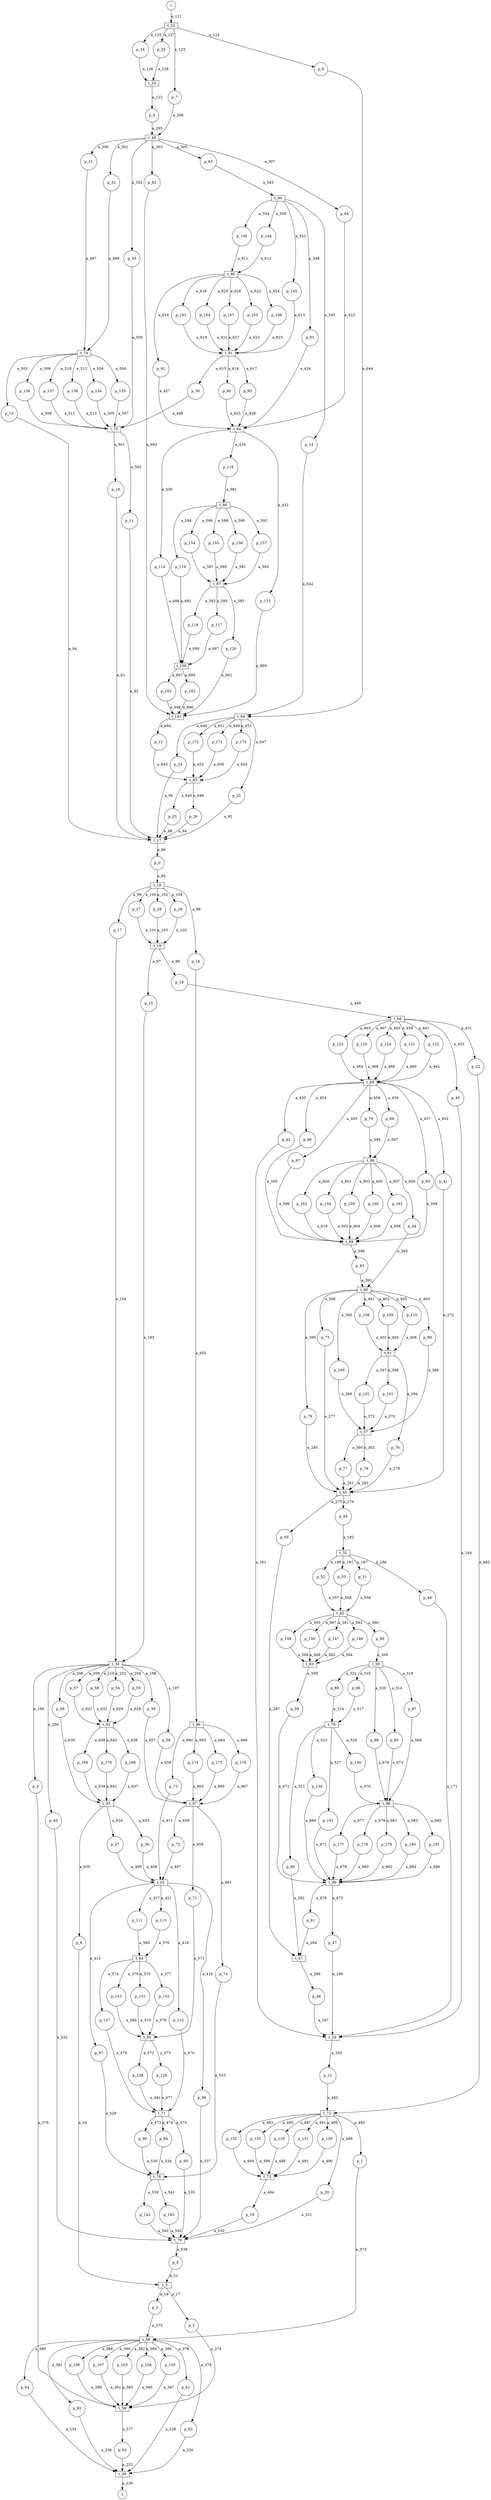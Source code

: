 digraph G {
subgraph place
 {
graph [shape=circle,color=gray];
node [shape=circle];
i;
o;
p_0;
p_1;
p_10;
p_100;
p_101;
p_102;
p_103;
p_104;
p_105;
p_106;
p_107;
p_108;
p_109;
p_11;
p_110;
p_111;
p_112;
p_113;
p_114;
p_115;
p_116;
p_117;
p_118;
p_119;
p_12;
p_120;
p_121;
p_122;
p_123;
p_124;
p_125;
p_126;
p_127;
p_128;
p_129;
p_13;
p_130;
p_131;
p_132;
p_133;
p_134;
p_135;
p_136;
p_137;
p_138;
p_139;
p_14;
p_140;
p_141;
p_142;
p_143;
p_144;
p_145;
p_146;
p_147;
p_148;
p_149;
p_15;
p_150;
p_151;
p_152;
p_153;
p_154;
p_155;
p_156;
p_157;
p_158;
p_159;
p_16;
p_160;
p_161;
p_162;
p_163;
p_164;
p_165;
p_166;
p_167;
p_168;
p_169;
p_17;
p_170;
p_171;
p_172;
p_173;
p_174;
p_175;
p_176;
p_177;
p_178;
p_179;
p_18;
p_180;
p_181;
p_182;
p_183;
p_19;
p_2;
p_20;
p_21;
p_22;
p_23;
p_24;
p_25;
p_26;
p_27;
p_28;
p_29;
p_3;
p_30;
p_31;
p_32;
p_33;
p_34;
p_35;
p_36;
p_37;
p_38;
p_39;
p_4;
p_40;
p_41;
p_42;
p_43;
p_44;
p_45;
p_46;
p_47;
p_48;
p_49;
p_5;
p_50;
p_51;
p_52;
p_53;
p_54;
p_55;
p_56;
p_57;
p_58;
p_59;
p_6;
p_60;
p_61;
p_62;
p_63;
p_64;
p_65;
p_66;
p_67;
p_68;
p_69;
p_7;
p_70;
p_71;
p_72;
p_73;
p_74;
p_75;
p_76;
p_77;
p_78;
p_79;
p_8;
p_80;
p_81;
p_82;
p_83;
p_84;
p_85;
p_86;
p_87;
p_88;
p_89;
p_9;
p_90;
p_91;
p_92;
p_93;
p_94;
p_95;
p_96;
p_97;
p_98;
p_99;
}
subgraph transitions
 {
node [shape=rect,height=0.2];
t_100;
t_101;
t_17;
t_18;
t_19;
t_22;
t_23;
t_29;
t_32;
t_34;
t_39;
t_45;
t_47;
t_48;
t_5;
t_50;
t_57;
t_58;
t_59;
t_60;
t_61;
t_62;
t_64;
t_68;
t_69;
t_71;
t_72;
t_73;
t_74;
t_75;
t_76;
t_78;
t_79;
t_80;
t_82;
t_83;
t_84;
t_85;
t_86;
t_87;
t_88;
t_89;
t_90;
t_91;
t_92;
t_93;
t_94;
t_95;
t_96;
t_97;
t_98;
t_99;
}
t_18->p_27[label="a_100"]
p_27->t_19[label="a_101"]
t_18->p_28[label="a_102"]
p_28->t_19[label="a_103"]
t_18->p_29[label="a_104"]
p_29->t_19[label="a_105"]
i->t_22[label="a_121"]
t_23->p_9[label="a_122"]
t_22->p_7[label="a_123"]
t_22->p_8[label="a_124"]
t_22->p_34[label="a_125"]
p_34->t_23[label="a_126"]
t_22->p_35[label="a_127"]
p_35->t_23[label="a_128"]
p_42->t_29[label="a_161"]
p_45->t_29[label="a_164"]
t_29->p_21[label="a_165"]
p_46->t_29[label="a_167"]
p_47->t_29[label="a_169"]
t_5->p_2[label="a_17"]
p_48->t_29[label="a_171"]
p_49->t_32[label="a_182"]
t_32->p_48[label="a_186"]
t_32->p_51[label="a_187"]
t_32->p_52[label="a_189"]
t_5->p_3[label="a_19"]
t_32->p_53[label="a_191"]
p_15->t_34[label="a_193"]
p_17->t_34[label="a_194"]
t_34->p_38[label="a_197"]
t_34->p_39[label="a_198"]
t_34->p_4[label="a_199"]
t_34->p_40[label="a_200"]
t_34->p_54[label="a_202"]
t_34->p_55[label="a_204"]
t_34->p_56[label="a_206"]
t_34->p_57[label="a_208"]
t_34->p_58[label="a_210"]
p_5->t_5[label="a_22"]
t_39->o[label="a_226"]
p_61->t_39[label="a_228"]
p_62->t_39[label="a_230"]
p_63->t_39[label="a_232"]
p_64->t_39[label="a_234"]
p_65->t_39[label="a_236"]
p_6->t_5[label="a_24"]
p_41->t_45[label="a_272"]
t_45->p_49[label="a_274"]
t_45->p_50[label="a_275"]
p_75->t_45[label="a_277"]
p_76->t_45[label="a_279"]
p_77->t_45[label="a_281"]
p_78->t_45[label="a_283"]
p_79->t_45[label="a_285"]
p_50->t_47[label="a_287"]
t_47->p_46[label="a_289"]
p_80->t_47[label="a_292"]
p_81->t_47[label="a_294"]
p_9->t_48[label="a_295"]
p_7->t_48[label="a_296"]
t_48->p_31[label="a_300"]
t_48->p_32[label="a_301"]
t_48->p_33[label="a_302"]
t_48->p_82[label="a_303"]
t_48->p_83[label="a_305"]
t_48->p_84[label="a_307"]
p_60->t_50[label="a_309"]
t_50->p_85[label="a_314"]
t_50->p_86[label="a_316"]
t_50->p_87[label="a_318"]
t_50->p_88[label="a_320"]
t_50->p_89[label="a_322"]
t_57->p_77[label="a_360"]
t_57->p_78[label="a_363"]
p_99->t_57[label="a_366"]
p_100->t_57[label="a_368"]
p_101->t_57[label="a_370"]
p_102->t_57[label="a_372"]
p_1->t_58[label="a_373"]
p_2->t_59[label="a_374"]
p_3->t_58[label="a_375"]
p_4->t_59[label="a_376"]
t_59->p_63[label="a_377"]
t_58->p_61[label="a_378"]
t_58->p_62[label="a_379"]
t_58->p_64[label="a_380"]
t_58->p_65[label="a_381"]
t_58->p_103[label="a_382"]
p_103->t_59[label="a_383"]
t_58->p_104[label="a_384"]
p_104->t_59[label="a_385"]
t_58->p_105[label="a_386"]
p_105->t_59[label="a_387"]
t_58->p_106[label="a_388"]
p_106->t_59[label="a_389"]
t_58->p_107[label="a_390"]
p_107->t_59[label="a_391"]
p_43->t_60[label="a_392"]
p_44->t_60[label="a_393"]
t_61->p_76[label="a_394"]
t_60->p_100[label="a_395"]
t_61->p_101[label="a_396"]
t_61->p_102[label="a_397"]
t_60->p_75[label="a_398"]
t_60->p_79[label="a_399"]
t_60->p_99[label="a_400"]
t_60->p_108[label="a_401"]
p_108->t_61[label="a_402"]
t_60->p_109[label="a_403"]
p_109->t_61[label="a_404"]
t_60->p_110[label="a_405"]
p_110->t_61[label="a_406"]
p_72->t_62[label="a_407"]
p_36->t_62[label="a_408"]
p_37->t_62[label="a_409"]
p_73->t_62[label="a_411"]
t_62->p_97[label="a_415"]
t_62->p_98[label="a_416"]
t_62->p_111[label="a_417"]
t_62->p_112[label="a_419"]
t_62->p_113[label="a_421"]
p_84->t_64[label="a_423"]
p_90->t_64[label="a_425"]
p_91->t_64[label="a_426"]
p_92->t_64[label="a_427"]
p_93->t_64[label="a_428"]
t_64->p_114[label="a_430"]
t_64->p_115[label="a_432"]
t_64->p_116[label="a_434"]
p_18->t_68[label="a_449"]
t_69->p_42[label="a_450"]
t_68->p_22[label="a_451"]
t_69->p_41[label="a_452"]
t_68->p_45[label="a_453"]
t_69->p_66[label="a_454"]
t_69->p_67[label="a_455"]
t_69->p_68[label="a_456"]
t_69->p_69[label="a_457"]
t_69->p_70[label="a_458"]
t_68->p_121[label="a_459"]
p_121->t_69[label="a_460"]
t_68->p_122[label="a_461"]
p_122->t_69[label="a_462"]
t_68->p_123[label="a_463"]
p_123->t_69[label="a_464"]
t_68->p_124[label="a_465"]
p_124->t_69[label="a_466"]
t_68->p_125[label="a_467"]
p_125->t_69[label="a_468"]
p_112->t_71[label="a_470"]
t_71->p_96[label="a_473"]
t_71->p_94[label="a_474"]
t_71->p_95[label="a_475"]
p_126->t_71[label="a_477"]
p_127->t_71[label="a_479"]
p_128->t_71[label="a_481"]
p_22->t_72[label="a_482"]
p_21->t_72[label="a_483"]
t_73->p_19[label="a_484"]
t_72->p_1[label="a_485"]
t_72->p_20[label="a_486"]
t_72->p_129[label="a_487"]
p_129->t_73[label="a_488"]
t_72->p_130[label="a_489"]
p_130->t_73[label="a_490"]
t_72->p_131[label="a_491"]
p_131->t_73[label="a_492"]
t_72->p_132[label="a_493"]
p_132->t_73[label="a_494"]
t_72->p_133[label="a_495"]
p_133->t_73[label="a_496"]
p_31->t_74[label="a_497"]
p_30->t_75[label="a_498"]
p_32->t_74[label="a_499"]
p_33->t_75[label="a_500"]
t_75->p_10[label="a_501"]
t_75->p_11[label="a_502"]
t_74->p_13[label="a_503"]
t_74->p_134[label="a_504"]
p_134->t_75[label="a_505"]
t_74->p_135[label="a_506"]
p_135->t_75[label="a_507"]
t_74->p_136[label="a_508"]
p_136->t_75[label="a_509"]
t_74->p_137[label="a_510"]
p_137->t_75[label="a_511"]
t_74->p_138[label="a_512"]
p_138->t_75[label="a_513"]
p_89->t_76[label="a_514"]
p_86->t_76[label="a_517"]
t_76->p_80[label="a_521"]
t_76->p_139[label="a_523"]
t_76->p_140[label="a_525"]
t_76->p_141[label="a_527"]
p_97->t_78[label="a_529"]
p_19->t_79[label="a_530"]
p_20->t_79[label="a_531"]
p_40->t_79[label="a_532"]
p_74->t_78[label="a_533"]
p_94->t_78[label="a_534"]
p_95->t_79[label="a_535"]
p_96->t_78[label="a_536"]
p_98->t_79[label="a_537"]
t_79->p_5[label="a_538"]
t_78->p_142[label="a_539"]
p_142->t_79[label="a_540"]
t_78->p_143[label="a_541"]
p_143->t_79[label="a_542"]
p_83->t_80[label="a_543"]
t_80->p_14[label="a_545"]
t_80->p_91[label="a_548"]
t_80->p_144[label="a_550"]
t_80->p_145[label="a_552"]
t_80->p_146[label="a_554"]
p_51->t_82[label="a_556"]
p_52->t_82[label="a_557"]
p_53->t_82[label="a_558"]
t_83->p_59[label="a_559"]
t_82->p_60[label="a_560"]
t_82->p_147[label="a_561"]
p_147->t_83[label="a_562"]
t_82->p_148[label="a_563"]
p_148->t_83[label="a_564"]
t_82->p_149[label="a_565"]
p_149->t_83[label="a_566"]
t_82->p_150[label="a_567"]
p_150->t_83[label="a_568"]
p_111->t_84[label="a_569"]
p_113->t_84[label="a_570"]
p_71->t_85[label="a_571"]
t_85->p_128[label="a_572"]
t_85->p_126[label="a_573"]
t_84->p_127[label="a_574"]
t_84->p_151[label="a_575"]
p_151->t_85[label="a_576"]
t_84->p_152[label="a_577"]
p_152->t_85[label="a_578"]
t_84->p_153[label="a_579"]
p_153->t_85[label="a_580"]
p_116->t_86[label="a_581"]
t_87->p_118[label="a_582"]
t_87->p_117[label="a_583"]
t_86->p_119[label="a_584"]
t_87->p_120[label="a_585"]
t_86->p_154[label="a_586"]
p_154->t_87[label="a_587"]
t_86->p_155[label="a_588"]
p_155->t_87[label="a_589"]
t_86->p_156[label="a_590"]
p_156->t_87[label="a_591"]
t_86->p_157[label="a_592"]
p_157->t_87[label="a_593"]
p_70->t_88[label="a_594"]
p_66->t_89[label="a_595"]
p_67->t_89[label="a_596"]
p_68->t_88[label="a_597"]
p_69->t_89[label="a_598"]
t_89->p_43[label="a_599"]
t_88->p_44[label="a_600"]
t_88->p_158[label="a_601"]
p_158->t_89[label="a_602"]
t_88->p_159[label="a_603"]
p_159->t_89[label="a_604"]
t_88->p_160[label="a_605"]
p_160->t_89[label="a_606"]
t_88->p_161[label="a_607"]
p_161->t_89[label="a_608"]
t_88->p_162[label="a_609"]
p_162->t_89[label="a_610"]
p_146->t_90[label="a_611"]
p_144->t_90[label="a_612"]
p_145->t_91[label="a_613"]
t_91->p_90[label="a_614"]
t_91->p_30[label="a_615"]
t_90->p_92[label="a_616"]
t_91->p_93[label="a_617"]
t_90->p_163[label="a_618"]
p_163->t_91[label="a_619"]
t_90->p_164[label="a_620"]
p_164->t_91[label="a_621"]
t_90->p_165[label="a_622"]
p_165->t_91[label="a_623"]
t_90->p_166[label="a_624"]
p_166->t_91[label="a_625"]
t_90->p_167[label="a_626"]
p_167->t_91[label="a_627"]
p_55->t_92[label="a_628"]
p_54->t_92[label="a_629"]
p_56->t_93[label="a_630"]
p_57->t_92[label="a_631"]
p_58->t_92[label="a_632"]
t_93->p_36[label="a_633"]
t_93->p_37[label="a_634"]
t_93->p_6[label="a_635"]
t_92->p_168[label="a_636"]
p_168->t_93[label="a_637"]
t_92->p_169[label="a_638"]
p_169->t_93[label="a_639"]
t_92->p_170[label="a_640"]
p_170->t_93[label="a_641"]
p_14->t_94[label="a_642"]
p_12->t_95[label="a_643"]
p_8->t_94[label="a_644"]
t_95->p_23[label="a_645"]
t_94->p_24[label="a_646"]
t_94->p_25[label="a_647"]
t_95->p_26[label="a_648"]
t_94->p_171[label="a_649"]
p_171->t_95[label="a_650"]
t_94->p_172[label="a_651"]
p_172->t_95[label="a_652"]
t_94->p_173[label="a_653"]
p_173->t_95[label="a_654"]
p_16->t_96[label="a_655"]
p_38->t_97[label="a_656"]
p_39->t_97[label="a_657"]
t_97->p_71[label="a_658"]
t_97->p_72[label="a_659"]
t_96->p_73[label="a_660"]
t_97->p_74[label="a_661"]
t_96->p_174[label="a_662"]
p_174->t_97[label="a_663"]
t_96->p_175[label="a_664"]
p_175->t_97[label="a_665"]
t_96->p_176[label="a_666"]
p_176->t_97[label="a_667"]
p_87->t_98[label="a_668"]
p_139->t_99[label="a_669"]
p_140->t_98[label="a_670"]
p_141->t_99[label="a_671"]
p_59->t_99[label="a_672"]
p_85->t_98[label="a_673"]
p_88->t_98[label="a_674"]
t_99->p_47[label="a_675"]
t_99->p_81[label="a_676"]
t_98->p_177[label="a_677"]
p_177->t_99[label="a_678"]
t_98->p_178[label="a_679"]
p_178->t_99[label="a_680"]
t_98->p_179[label="a_681"]
p_179->t_99[label="a_682"]
t_98->p_180[label="a_683"]
p_180->t_99[label="a_684"]
t_98->p_181[label="a_685"]
p_181->t_99[label="a_686"]
p_117->t_100[label="a_687"]
p_114->t_100[label="a_688"]
p_115->t_101[label="a_689"]
p_118->t_100[label="a_690"]
p_119->t_100[label="a_691"]
p_120->t_101[label="a_692"]
p_82->t_101[label="a_693"]
t_101->p_12[label="a_694"]
t_100->p_182[label="a_695"]
p_182->t_101[label="a_696"]
t_100->p_183[label="a_697"]
p_183->t_101[label="a_698"]
p_10->t_17[label="a_81"]
p_11->t_17[label="a_82"]
p_13->t_17[label="a_84"]
t_17->p_0[label="a_86"]
p_23->t_17[label="a_88"]
p_24->t_17[label="a_90"]
p_25->t_17[label="a_92"]
p_26->t_17[label="a_94"]
p_0->t_18[label="a_95"]
t_19->p_18[label="a_96"]
t_19->p_15[label="a_97"]
t_18->p_16[label="a_98"]
t_18->p_17[label="a_99"]
}